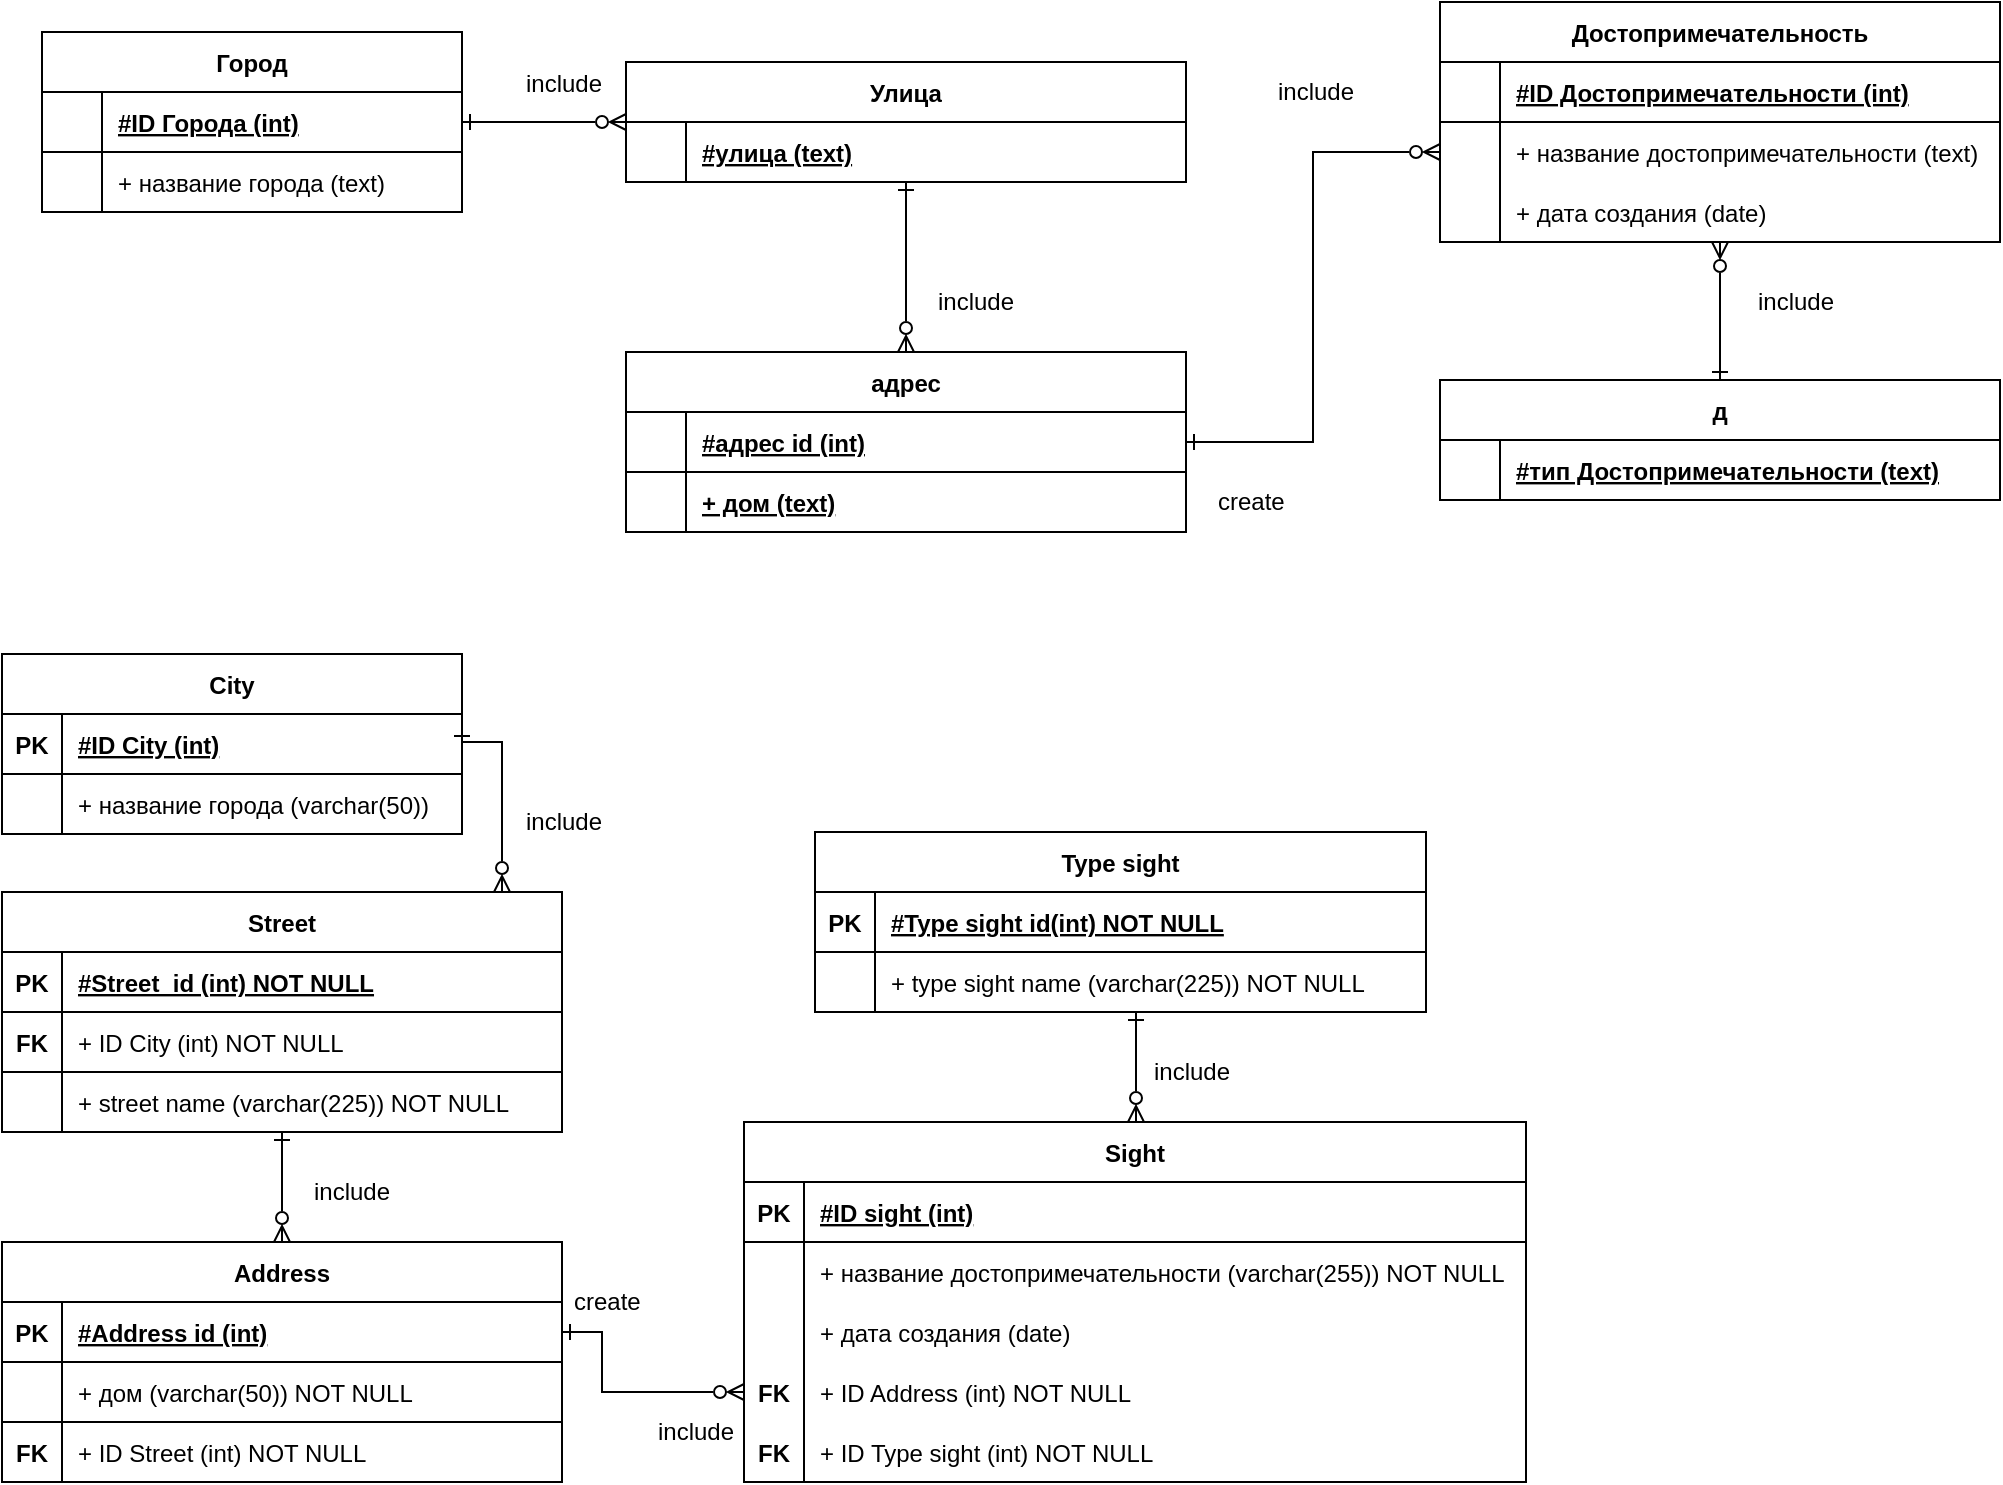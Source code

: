 <mxfile version="22.0.8" type="device">
  <diagram name="Страница — 1" id="gMJbvXqhMtwllnuqS_nQ">
    <mxGraphModel dx="1147" dy="629" grid="1" gridSize="10" guides="1" tooltips="1" connect="1" arrows="1" fold="1" page="1" pageScale="1" pageWidth="827" pageHeight="1169" math="0" shadow="0">
      <root>
        <mxCell id="0" />
        <mxCell id="1" parent="0" />
        <mxCell id="cQgB6JKfLDiLSG5RtDIK-59" value="Город" style="shape=table;startSize=30;container=1;collapsible=1;childLayout=tableLayout;fixedRows=1;rowLines=0;fontStyle=1;align=center;resizeLast=1;" parent="1" vertex="1">
          <mxGeometry x="30" y="105" width="210.0" height="90" as="geometry" />
        </mxCell>
        <mxCell id="cQgB6JKfLDiLSG5RtDIK-60" value="" style="shape=tableRow;horizontal=0;startSize=0;swimlaneHead=0;swimlaneBody=0;fillColor=none;collapsible=0;dropTarget=0;points=[[0,0.5],[1,0.5]];portConstraint=eastwest;strokeColor=inherit;top=0;left=0;right=0;bottom=1;" parent="cQgB6JKfLDiLSG5RtDIK-59" vertex="1">
          <mxGeometry y="30" width="210.0" height="30" as="geometry" />
        </mxCell>
        <mxCell id="cQgB6JKfLDiLSG5RtDIK-61" value="" style="shape=partialRectangle;overflow=hidden;connectable=0;fillColor=none;strokeColor=inherit;top=0;left=0;bottom=0;right=0;fontStyle=1;" parent="cQgB6JKfLDiLSG5RtDIK-60" vertex="1">
          <mxGeometry width="30" height="30" as="geometry">
            <mxRectangle width="30" height="30" as="alternateBounds" />
          </mxGeometry>
        </mxCell>
        <mxCell id="cQgB6JKfLDiLSG5RtDIK-62" value="#ID Города (int)" style="shape=partialRectangle;overflow=hidden;connectable=0;fillColor=none;align=left;strokeColor=inherit;top=0;left=0;bottom=0;right=0;spacingLeft=6;fontStyle=5;" parent="cQgB6JKfLDiLSG5RtDIK-60" vertex="1">
          <mxGeometry x="30" width="180.0" height="30" as="geometry">
            <mxRectangle width="180.0" height="30" as="alternateBounds" />
          </mxGeometry>
        </mxCell>
        <mxCell id="cQgB6JKfLDiLSG5RtDIK-63" value="" style="shape=tableRow;horizontal=0;startSize=0;swimlaneHead=0;swimlaneBody=0;fillColor=none;collapsible=0;dropTarget=0;points=[[0,0.5],[1,0.5]];portConstraint=eastwest;strokeColor=inherit;top=0;left=0;right=0;bottom=0;" parent="cQgB6JKfLDiLSG5RtDIK-59" vertex="1">
          <mxGeometry y="60" width="210.0" height="30" as="geometry" />
        </mxCell>
        <mxCell id="cQgB6JKfLDiLSG5RtDIK-64" value="" style="shape=partialRectangle;overflow=hidden;connectable=0;fillColor=none;strokeColor=inherit;top=0;left=0;bottom=0;right=0;" parent="cQgB6JKfLDiLSG5RtDIK-63" vertex="1">
          <mxGeometry width="30" height="30" as="geometry">
            <mxRectangle width="30" height="30" as="alternateBounds" />
          </mxGeometry>
        </mxCell>
        <mxCell id="cQgB6JKfLDiLSG5RtDIK-65" value="+ название города (text)" style="shape=partialRectangle;overflow=hidden;connectable=0;fillColor=none;align=left;strokeColor=inherit;top=0;left=0;bottom=0;right=0;spacingLeft=6;" parent="cQgB6JKfLDiLSG5RtDIK-63" vertex="1">
          <mxGeometry x="30" width="180.0" height="30" as="geometry">
            <mxRectangle width="180.0" height="30" as="alternateBounds" />
          </mxGeometry>
        </mxCell>
        <mxCell id="cQgB6JKfLDiLSG5RtDIK-108" value="Достопримечательность" style="shape=table;startSize=30;container=1;collapsible=1;childLayout=tableLayout;fixedRows=1;rowLines=0;fontStyle=1;align=center;resizeLast=1;" parent="1" vertex="1">
          <mxGeometry x="729" y="90" width="280" height="120" as="geometry" />
        </mxCell>
        <mxCell id="cQgB6JKfLDiLSG5RtDIK-109" value="" style="shape=tableRow;horizontal=0;startSize=0;swimlaneHead=0;swimlaneBody=0;fillColor=none;collapsible=0;dropTarget=0;points=[[0,0.5],[1,0.5]];portConstraint=eastwest;strokeColor=inherit;top=0;left=0;right=0;bottom=1;" parent="cQgB6JKfLDiLSG5RtDIK-108" vertex="1">
          <mxGeometry y="30" width="280" height="30" as="geometry" />
        </mxCell>
        <mxCell id="cQgB6JKfLDiLSG5RtDIK-110" value="" style="shape=partialRectangle;overflow=hidden;connectable=0;fillColor=none;strokeColor=inherit;top=0;left=0;bottom=0;right=0;fontStyle=1;" parent="cQgB6JKfLDiLSG5RtDIK-109" vertex="1">
          <mxGeometry width="30" height="30" as="geometry">
            <mxRectangle width="30" height="30" as="alternateBounds" />
          </mxGeometry>
        </mxCell>
        <mxCell id="cQgB6JKfLDiLSG5RtDIK-111" value="#ID Достопримечательности (int)" style="shape=partialRectangle;overflow=hidden;connectable=0;fillColor=none;align=left;strokeColor=inherit;top=0;left=0;bottom=0;right=0;spacingLeft=6;fontStyle=5;" parent="cQgB6JKfLDiLSG5RtDIK-109" vertex="1">
          <mxGeometry x="30" width="250" height="30" as="geometry">
            <mxRectangle width="250" height="30" as="alternateBounds" />
          </mxGeometry>
        </mxCell>
        <mxCell id="cQgB6JKfLDiLSG5RtDIK-112" value="" style="shape=tableRow;horizontal=0;startSize=0;swimlaneHead=0;swimlaneBody=0;fillColor=none;collapsible=0;dropTarget=0;points=[[0,0.5],[1,0.5]];portConstraint=eastwest;strokeColor=inherit;top=0;left=0;right=0;bottom=0;" parent="cQgB6JKfLDiLSG5RtDIK-108" vertex="1">
          <mxGeometry y="60" width="280" height="30" as="geometry" />
        </mxCell>
        <mxCell id="cQgB6JKfLDiLSG5RtDIK-113" value="" style="shape=partialRectangle;overflow=hidden;connectable=0;fillColor=none;strokeColor=inherit;top=0;left=0;bottom=0;right=0;" parent="cQgB6JKfLDiLSG5RtDIK-112" vertex="1">
          <mxGeometry width="30" height="30" as="geometry">
            <mxRectangle width="30" height="30" as="alternateBounds" />
          </mxGeometry>
        </mxCell>
        <mxCell id="cQgB6JKfLDiLSG5RtDIK-114" value="+ название достопримечательности (text)" style="shape=partialRectangle;overflow=hidden;connectable=0;fillColor=none;align=left;strokeColor=inherit;top=0;left=0;bottom=0;right=0;spacingLeft=6;" parent="cQgB6JKfLDiLSG5RtDIK-112" vertex="1">
          <mxGeometry x="30" width="250" height="30" as="geometry">
            <mxRectangle width="250" height="30" as="alternateBounds" />
          </mxGeometry>
        </mxCell>
        <mxCell id="cQgB6JKfLDiLSG5RtDIK-142" value="" style="shape=tableRow;horizontal=0;startSize=0;swimlaneHead=0;swimlaneBody=0;fillColor=none;collapsible=0;dropTarget=0;points=[[0,0.5],[1,0.5]];portConstraint=eastwest;strokeColor=inherit;top=0;left=0;right=0;bottom=0;" parent="cQgB6JKfLDiLSG5RtDIK-108" vertex="1">
          <mxGeometry y="90" width="280" height="30" as="geometry" />
        </mxCell>
        <mxCell id="cQgB6JKfLDiLSG5RtDIK-143" value="" style="shape=partialRectangle;overflow=hidden;connectable=0;fillColor=none;strokeColor=inherit;top=0;left=0;bottom=0;right=0;" parent="cQgB6JKfLDiLSG5RtDIK-142" vertex="1">
          <mxGeometry width="30" height="30" as="geometry">
            <mxRectangle width="30" height="30" as="alternateBounds" />
          </mxGeometry>
        </mxCell>
        <mxCell id="cQgB6JKfLDiLSG5RtDIK-144" value="+ дата создания (date)" style="shape=partialRectangle;overflow=hidden;connectable=0;fillColor=none;align=left;strokeColor=inherit;top=0;left=0;bottom=0;right=0;spacingLeft=6;" parent="cQgB6JKfLDiLSG5RtDIK-142" vertex="1">
          <mxGeometry x="30" width="250" height="30" as="geometry">
            <mxRectangle width="250" height="30" as="alternateBounds" />
          </mxGeometry>
        </mxCell>
        <mxCell id="AW3Vuha4jLVIgKCdsXnC-1" style="edgeStyle=orthogonalEdgeStyle;rounded=0;orthogonalLoop=1;jettySize=auto;html=1;exitX=0.5;exitY=0;exitDx=0;exitDy=0;endArrow=ERzeroToMany;endFill=0;startArrow=ERone;startFill=0;" parent="1" source="cQgB6JKfLDiLSG5RtDIK-132" target="cQgB6JKfLDiLSG5RtDIK-108" edge="1">
          <mxGeometry relative="1" as="geometry" />
        </mxCell>
        <mxCell id="cQgB6JKfLDiLSG5RtDIK-132" value="д" style="shape=table;startSize=30;container=1;collapsible=1;childLayout=tableLayout;fixedRows=1;rowLines=0;fontStyle=1;align=center;resizeLast=1;" parent="1" vertex="1">
          <mxGeometry x="729" y="279" width="280" height="60" as="geometry" />
        </mxCell>
        <mxCell id="cQgB6JKfLDiLSG5RtDIK-133" value="" style="shape=tableRow;horizontal=0;startSize=0;swimlaneHead=0;swimlaneBody=0;fillColor=none;collapsible=0;dropTarget=0;points=[[0,0.5],[1,0.5]];portConstraint=eastwest;strokeColor=inherit;top=0;left=0;right=0;bottom=1;" parent="cQgB6JKfLDiLSG5RtDIK-132" vertex="1">
          <mxGeometry y="30" width="280" height="30" as="geometry" />
        </mxCell>
        <mxCell id="cQgB6JKfLDiLSG5RtDIK-134" value="" style="shape=partialRectangle;overflow=hidden;connectable=0;fillColor=none;strokeColor=inherit;top=0;left=0;bottom=0;right=0;fontStyle=1;" parent="cQgB6JKfLDiLSG5RtDIK-133" vertex="1">
          <mxGeometry width="30" height="30" as="geometry">
            <mxRectangle width="30" height="30" as="alternateBounds" />
          </mxGeometry>
        </mxCell>
        <mxCell id="cQgB6JKfLDiLSG5RtDIK-135" value="#тип Достопримечательности (text)" style="shape=partialRectangle;overflow=hidden;connectable=0;fillColor=none;align=left;strokeColor=inherit;top=0;left=0;bottom=0;right=0;spacingLeft=6;fontStyle=5;" parent="cQgB6JKfLDiLSG5RtDIK-133" vertex="1">
          <mxGeometry x="30" width="250" height="30" as="geometry">
            <mxRectangle width="250" height="30" as="alternateBounds" />
          </mxGeometry>
        </mxCell>
        <mxCell id="AW3Vuha4jLVIgKCdsXnC-5" style="edgeStyle=orthogonalEdgeStyle;rounded=0;orthogonalLoop=1;jettySize=auto;html=1;endArrow=ERzeroToMany;endFill=0;startArrow=ERone;startFill=0;" parent="1" source="_dxMTCdapY0_YhfszFGm-4" target="_dxMTCdapY0_YhfszFGm-8" edge="1">
          <mxGeometry relative="1" as="geometry" />
        </mxCell>
        <mxCell id="_dxMTCdapY0_YhfszFGm-4" value="Улица" style="shape=table;startSize=30;container=1;collapsible=1;childLayout=tableLayout;fixedRows=1;rowLines=0;fontStyle=1;align=center;resizeLast=1;" parent="1" vertex="1">
          <mxGeometry x="322" y="120" width="280" height="60" as="geometry" />
        </mxCell>
        <mxCell id="_dxMTCdapY0_YhfszFGm-5" value="" style="shape=tableRow;horizontal=0;startSize=0;swimlaneHead=0;swimlaneBody=0;fillColor=none;collapsible=0;dropTarget=0;points=[[0,0.5],[1,0.5]];portConstraint=eastwest;strokeColor=inherit;top=0;left=0;right=0;bottom=1;" parent="_dxMTCdapY0_YhfszFGm-4" vertex="1">
          <mxGeometry y="30" width="280" height="30" as="geometry" />
        </mxCell>
        <mxCell id="_dxMTCdapY0_YhfszFGm-6" value="" style="shape=partialRectangle;overflow=hidden;connectable=0;fillColor=none;strokeColor=inherit;top=0;left=0;bottom=0;right=0;fontStyle=1;" parent="_dxMTCdapY0_YhfszFGm-5" vertex="1">
          <mxGeometry width="30" height="30" as="geometry">
            <mxRectangle width="30" height="30" as="alternateBounds" />
          </mxGeometry>
        </mxCell>
        <mxCell id="_dxMTCdapY0_YhfszFGm-7" value="#улица (text)" style="shape=partialRectangle;overflow=hidden;connectable=0;fillColor=none;align=left;strokeColor=inherit;top=0;left=0;bottom=0;right=0;spacingLeft=6;fontStyle=5;" parent="_dxMTCdapY0_YhfszFGm-5" vertex="1">
          <mxGeometry x="30" width="250" height="30" as="geometry">
            <mxRectangle width="250" height="30" as="alternateBounds" />
          </mxGeometry>
        </mxCell>
        <mxCell id="_dxMTCdapY0_YhfszFGm-8" value="адрес" style="shape=table;startSize=30;container=1;collapsible=1;childLayout=tableLayout;fixedRows=1;rowLines=0;fontStyle=1;align=center;resizeLast=1;" parent="1" vertex="1">
          <mxGeometry x="322" y="265" width="280" height="90" as="geometry" />
        </mxCell>
        <mxCell id="_dxMTCdapY0_YhfszFGm-9" value="" style="shape=tableRow;horizontal=0;startSize=0;swimlaneHead=0;swimlaneBody=0;fillColor=none;collapsible=0;dropTarget=0;points=[[0,0.5],[1,0.5]];portConstraint=eastwest;strokeColor=inherit;top=0;left=0;right=0;bottom=1;" parent="_dxMTCdapY0_YhfszFGm-8" vertex="1">
          <mxGeometry y="30" width="280" height="30" as="geometry" />
        </mxCell>
        <mxCell id="_dxMTCdapY0_YhfszFGm-10" value="" style="shape=partialRectangle;overflow=hidden;connectable=0;fillColor=none;strokeColor=inherit;top=0;left=0;bottom=0;right=0;fontStyle=1;" parent="_dxMTCdapY0_YhfszFGm-9" vertex="1">
          <mxGeometry width="30" height="30" as="geometry">
            <mxRectangle width="30" height="30" as="alternateBounds" />
          </mxGeometry>
        </mxCell>
        <mxCell id="_dxMTCdapY0_YhfszFGm-11" value="#адрес id (int)" style="shape=partialRectangle;overflow=hidden;connectable=0;fillColor=none;align=left;strokeColor=inherit;top=0;left=0;bottom=0;right=0;spacingLeft=6;fontStyle=5;" parent="_dxMTCdapY0_YhfszFGm-9" vertex="1">
          <mxGeometry x="30" width="250" height="30" as="geometry">
            <mxRectangle width="250" height="30" as="alternateBounds" />
          </mxGeometry>
        </mxCell>
        <mxCell id="AW3Vuha4jLVIgKCdsXnC-9" value="" style="shape=tableRow;horizontal=0;startSize=0;swimlaneHead=0;swimlaneBody=0;fillColor=none;collapsible=0;dropTarget=0;points=[[0,0.5],[1,0.5]];portConstraint=eastwest;strokeColor=inherit;top=0;left=0;right=0;bottom=1;" parent="_dxMTCdapY0_YhfszFGm-8" vertex="1">
          <mxGeometry y="60" width="280" height="30" as="geometry" />
        </mxCell>
        <mxCell id="AW3Vuha4jLVIgKCdsXnC-10" value="" style="shape=partialRectangle;overflow=hidden;connectable=0;fillColor=none;strokeColor=inherit;top=0;left=0;bottom=0;right=0;fontStyle=1;" parent="AW3Vuha4jLVIgKCdsXnC-9" vertex="1">
          <mxGeometry width="30" height="30" as="geometry">
            <mxRectangle width="30" height="30" as="alternateBounds" />
          </mxGeometry>
        </mxCell>
        <mxCell id="AW3Vuha4jLVIgKCdsXnC-11" value="+ дом (text)" style="shape=partialRectangle;overflow=hidden;connectable=0;fillColor=none;align=left;strokeColor=inherit;top=0;left=0;bottom=0;right=0;spacingLeft=6;fontStyle=5;" parent="AW3Vuha4jLVIgKCdsXnC-9" vertex="1">
          <mxGeometry x="30" width="250" height="30" as="geometry">
            <mxRectangle width="250" height="30" as="alternateBounds" />
          </mxGeometry>
        </mxCell>
        <mxCell id="AW3Vuha4jLVIgKCdsXnC-3" style="edgeStyle=orthogonalEdgeStyle;rounded=0;orthogonalLoop=1;jettySize=auto;html=1;exitX=1;exitY=0.5;exitDx=0;exitDy=0;entryX=0;entryY=0.5;entryDx=0;entryDy=0;endArrow=ERzeroToMany;endFill=0;startArrow=ERone;startFill=0;" parent="1" source="_dxMTCdapY0_YhfszFGm-9" target="cQgB6JKfLDiLSG5RtDIK-112" edge="1">
          <mxGeometry relative="1" as="geometry" />
        </mxCell>
        <mxCell id="AW3Vuha4jLVIgKCdsXnC-4" style="edgeStyle=orthogonalEdgeStyle;rounded=0;orthogonalLoop=1;jettySize=auto;html=1;exitX=1;exitY=0.5;exitDx=0;exitDy=0;endArrow=ERzeroToMany;endFill=0;startArrow=ERone;startFill=0;" parent="1" source="cQgB6JKfLDiLSG5RtDIK-60" target="_dxMTCdapY0_YhfszFGm-4" edge="1">
          <mxGeometry relative="1" as="geometry" />
        </mxCell>
        <mxCell id="IF7_aIqi1e0AKovO5aLb-3" value="include" style="text;strokeColor=none;fillColor=none;align=left;verticalAlign=middle;spacingLeft=4;spacingRight=4;overflow=hidden;points=[[0,0.5],[1,0.5]];portConstraint=eastwest;rotatable=0;whiteSpace=wrap;html=1;" parent="1" vertex="1">
          <mxGeometry x="472" y="225" width="80" height="30" as="geometry" />
        </mxCell>
        <mxCell id="IF7_aIqi1e0AKovO5aLb-4" value="create" style="text;strokeColor=none;fillColor=none;align=left;verticalAlign=middle;spacingLeft=4;spacingRight=4;overflow=hidden;points=[[0,0.5],[1,0.5]];portConstraint=eastwest;rotatable=0;whiteSpace=wrap;html=1;" parent="1" vertex="1">
          <mxGeometry x="612" y="325" width="80" height="30" as="geometry" />
        </mxCell>
        <mxCell id="IF7_aIqi1e0AKovO5aLb-5" value="include" style="text;strokeColor=none;fillColor=none;align=left;verticalAlign=middle;spacingLeft=4;spacingRight=4;overflow=hidden;points=[[0,0.5],[1,0.5]];portConstraint=eastwest;rotatable=0;whiteSpace=wrap;html=1;" parent="1" vertex="1">
          <mxGeometry x="642" y="120" width="80" height="30" as="geometry" />
        </mxCell>
        <mxCell id="IF7_aIqi1e0AKovO5aLb-6" value="include" style="text;strokeColor=none;fillColor=none;align=left;verticalAlign=middle;spacingLeft=4;spacingRight=4;overflow=hidden;points=[[0,0.5],[1,0.5]];portConstraint=eastwest;rotatable=0;whiteSpace=wrap;html=1;" parent="1" vertex="1">
          <mxGeometry x="266" y="116" width="80" height="30" as="geometry" />
        </mxCell>
        <mxCell id="IF7_aIqi1e0AKovO5aLb-7" value="include" style="text;strokeColor=none;fillColor=none;align=left;verticalAlign=middle;spacingLeft=4;spacingRight=4;overflow=hidden;points=[[0,0.5],[1,0.5]];portConstraint=eastwest;rotatable=0;whiteSpace=wrap;html=1;" parent="1" vertex="1">
          <mxGeometry x="882" y="225" width="80" height="30" as="geometry" />
        </mxCell>
        <mxCell id="IF7_aIqi1e0AKovO5aLb-44" value="City" style="shape=table;startSize=30;container=1;collapsible=1;childLayout=tableLayout;fixedRows=1;rowLines=0;fontStyle=1;align=center;resizeLast=1;" parent="1" vertex="1">
          <mxGeometry x="10" y="416" width="230" height="90" as="geometry" />
        </mxCell>
        <mxCell id="IF7_aIqi1e0AKovO5aLb-45" value="" style="shape=tableRow;horizontal=0;startSize=0;swimlaneHead=0;swimlaneBody=0;fillColor=none;collapsible=0;dropTarget=0;points=[[0,0.5],[1,0.5]];portConstraint=eastwest;strokeColor=inherit;top=0;left=0;right=0;bottom=1;" parent="IF7_aIqi1e0AKovO5aLb-44" vertex="1">
          <mxGeometry y="30" width="230" height="30" as="geometry" />
        </mxCell>
        <mxCell id="IF7_aIqi1e0AKovO5aLb-46" value="PK" style="shape=partialRectangle;overflow=hidden;connectable=0;fillColor=none;strokeColor=inherit;top=0;left=0;bottom=0;right=0;fontStyle=1;" parent="IF7_aIqi1e0AKovO5aLb-45" vertex="1">
          <mxGeometry width="30" height="30" as="geometry">
            <mxRectangle width="30" height="30" as="alternateBounds" />
          </mxGeometry>
        </mxCell>
        <mxCell id="IF7_aIqi1e0AKovO5aLb-47" value="#ID City (int)" style="shape=partialRectangle;overflow=hidden;connectable=0;fillColor=none;align=left;strokeColor=inherit;top=0;left=0;bottom=0;right=0;spacingLeft=6;fontStyle=5;" parent="IF7_aIqi1e0AKovO5aLb-45" vertex="1">
          <mxGeometry x="30" width="200" height="30" as="geometry">
            <mxRectangle width="200" height="30" as="alternateBounds" />
          </mxGeometry>
        </mxCell>
        <mxCell id="IF7_aIqi1e0AKovO5aLb-48" value="" style="shape=tableRow;horizontal=0;startSize=0;swimlaneHead=0;swimlaneBody=0;fillColor=none;collapsible=0;dropTarget=0;points=[[0,0.5],[1,0.5]];portConstraint=eastwest;strokeColor=inherit;top=0;left=0;right=0;bottom=0;" parent="IF7_aIqi1e0AKovO5aLb-44" vertex="1">
          <mxGeometry y="60" width="230" height="30" as="geometry" />
        </mxCell>
        <mxCell id="IF7_aIqi1e0AKovO5aLb-49" value="" style="shape=partialRectangle;overflow=hidden;connectable=0;fillColor=none;strokeColor=inherit;top=0;left=0;bottom=0;right=0;" parent="IF7_aIqi1e0AKovO5aLb-48" vertex="1">
          <mxGeometry width="30" height="30" as="geometry">
            <mxRectangle width="30" height="30" as="alternateBounds" />
          </mxGeometry>
        </mxCell>
        <mxCell id="IF7_aIqi1e0AKovO5aLb-50" value="+ название города (varchar(50))" style="shape=partialRectangle;overflow=hidden;connectable=0;fillColor=none;align=left;strokeColor=inherit;top=0;left=0;bottom=0;right=0;spacingLeft=6;" parent="IF7_aIqi1e0AKovO5aLb-48" vertex="1">
          <mxGeometry x="30" width="200" height="30" as="geometry">
            <mxRectangle width="200" height="30" as="alternateBounds" />
          </mxGeometry>
        </mxCell>
        <mxCell id="IF7_aIqi1e0AKovO5aLb-51" value="Sight" style="shape=table;startSize=30;container=1;collapsible=1;childLayout=tableLayout;fixedRows=1;rowLines=0;fontStyle=1;align=center;resizeLast=1;" parent="1" vertex="1">
          <mxGeometry x="381" y="650" width="391.0" height="180" as="geometry" />
        </mxCell>
        <mxCell id="IF7_aIqi1e0AKovO5aLb-52" value="" style="shape=tableRow;horizontal=0;startSize=0;swimlaneHead=0;swimlaneBody=0;fillColor=none;collapsible=0;dropTarget=0;points=[[0,0.5],[1,0.5]];portConstraint=eastwest;strokeColor=inherit;top=0;left=0;right=0;bottom=1;" parent="IF7_aIqi1e0AKovO5aLb-51" vertex="1">
          <mxGeometry y="30" width="391.0" height="30" as="geometry" />
        </mxCell>
        <mxCell id="IF7_aIqi1e0AKovO5aLb-53" value="PK" style="shape=partialRectangle;overflow=hidden;connectable=0;fillColor=none;strokeColor=inherit;top=0;left=0;bottom=0;right=0;fontStyle=1;" parent="IF7_aIqi1e0AKovO5aLb-52" vertex="1">
          <mxGeometry width="30" height="30" as="geometry">
            <mxRectangle width="30" height="30" as="alternateBounds" />
          </mxGeometry>
        </mxCell>
        <mxCell id="IF7_aIqi1e0AKovO5aLb-54" value="#ID sight (int)" style="shape=partialRectangle;overflow=hidden;connectable=0;fillColor=none;align=left;strokeColor=inherit;top=0;left=0;bottom=0;right=0;spacingLeft=6;fontStyle=5;" parent="IF7_aIqi1e0AKovO5aLb-52" vertex="1">
          <mxGeometry x="30" width="361.0" height="30" as="geometry">
            <mxRectangle width="361.0" height="30" as="alternateBounds" />
          </mxGeometry>
        </mxCell>
        <mxCell id="IF7_aIqi1e0AKovO5aLb-55" value="" style="shape=tableRow;horizontal=0;startSize=0;swimlaneHead=0;swimlaneBody=0;fillColor=none;collapsible=0;dropTarget=0;points=[[0,0.5],[1,0.5]];portConstraint=eastwest;strokeColor=inherit;top=0;left=0;right=0;bottom=0;" parent="IF7_aIqi1e0AKovO5aLb-51" vertex="1">
          <mxGeometry y="60" width="391.0" height="30" as="geometry" />
        </mxCell>
        <mxCell id="IF7_aIqi1e0AKovO5aLb-56" value="" style="shape=partialRectangle;overflow=hidden;connectable=0;fillColor=none;strokeColor=inherit;top=0;left=0;bottom=0;right=0;" parent="IF7_aIqi1e0AKovO5aLb-55" vertex="1">
          <mxGeometry width="30" height="30" as="geometry">
            <mxRectangle width="30" height="30" as="alternateBounds" />
          </mxGeometry>
        </mxCell>
        <mxCell id="IF7_aIqi1e0AKovO5aLb-57" value="+ название достопримечательности (varchar(255)) NOT NULL" style="shape=partialRectangle;overflow=hidden;connectable=0;fillColor=none;align=left;strokeColor=inherit;top=0;left=0;bottom=0;right=0;spacingLeft=6;" parent="IF7_aIqi1e0AKovO5aLb-55" vertex="1">
          <mxGeometry x="30" width="361.0" height="30" as="geometry">
            <mxRectangle width="361.0" height="30" as="alternateBounds" />
          </mxGeometry>
        </mxCell>
        <mxCell id="IF7_aIqi1e0AKovO5aLb-58" value="" style="shape=tableRow;horizontal=0;startSize=0;swimlaneHead=0;swimlaneBody=0;fillColor=none;collapsible=0;dropTarget=0;points=[[0,0.5],[1,0.5]];portConstraint=eastwest;strokeColor=inherit;top=0;left=0;right=0;bottom=0;" parent="IF7_aIqi1e0AKovO5aLb-51" vertex="1">
          <mxGeometry y="90" width="391.0" height="30" as="geometry" />
        </mxCell>
        <mxCell id="IF7_aIqi1e0AKovO5aLb-59" value="" style="shape=partialRectangle;overflow=hidden;connectable=0;fillColor=none;strokeColor=inherit;top=0;left=0;bottom=0;right=0;" parent="IF7_aIqi1e0AKovO5aLb-58" vertex="1">
          <mxGeometry width="30" height="30" as="geometry">
            <mxRectangle width="30" height="30" as="alternateBounds" />
          </mxGeometry>
        </mxCell>
        <mxCell id="IF7_aIqi1e0AKovO5aLb-60" value="+ дата создания (date)" style="shape=partialRectangle;overflow=hidden;connectable=0;fillColor=none;align=left;strokeColor=inherit;top=0;left=0;bottom=0;right=0;spacingLeft=6;" parent="IF7_aIqi1e0AKovO5aLb-58" vertex="1">
          <mxGeometry x="30" width="361.0" height="30" as="geometry">
            <mxRectangle width="361.0" height="30" as="alternateBounds" />
          </mxGeometry>
        </mxCell>
        <mxCell id="8GofnoeMEdGoMN4a4x3x-18" value="" style="shape=tableRow;horizontal=0;startSize=0;swimlaneHead=0;swimlaneBody=0;fillColor=none;collapsible=0;dropTarget=0;points=[[0,0.5],[1,0.5]];portConstraint=eastwest;strokeColor=inherit;top=0;left=0;right=0;bottom=0;" parent="IF7_aIqi1e0AKovO5aLb-51" vertex="1">
          <mxGeometry y="120" width="391.0" height="30" as="geometry" />
        </mxCell>
        <mxCell id="8GofnoeMEdGoMN4a4x3x-19" value="FK" style="shape=partialRectangle;overflow=hidden;connectable=0;fillColor=none;strokeColor=inherit;top=0;left=0;bottom=0;right=0;fontStyle=1" parent="8GofnoeMEdGoMN4a4x3x-18" vertex="1">
          <mxGeometry width="30" height="30" as="geometry">
            <mxRectangle width="30" height="30" as="alternateBounds" />
          </mxGeometry>
        </mxCell>
        <mxCell id="8GofnoeMEdGoMN4a4x3x-20" value="+ ID Address (int) NOT NULL" style="shape=partialRectangle;overflow=hidden;connectable=0;fillColor=none;align=left;strokeColor=inherit;top=0;left=0;bottom=0;right=0;spacingLeft=6;" parent="8GofnoeMEdGoMN4a4x3x-18" vertex="1">
          <mxGeometry x="30" width="361.0" height="30" as="geometry">
            <mxRectangle width="361.0" height="30" as="alternateBounds" />
          </mxGeometry>
        </mxCell>
        <mxCell id="hIXrbKN7AP_IEgvquset-1" value="" style="shape=tableRow;horizontal=0;startSize=0;swimlaneHead=0;swimlaneBody=0;fillColor=none;collapsible=0;dropTarget=0;points=[[0,0.5],[1,0.5]];portConstraint=eastwest;strokeColor=inherit;top=0;left=0;right=0;bottom=0;" parent="IF7_aIqi1e0AKovO5aLb-51" vertex="1">
          <mxGeometry y="150" width="391.0" height="30" as="geometry" />
        </mxCell>
        <mxCell id="hIXrbKN7AP_IEgvquset-2" value="FK" style="shape=partialRectangle;overflow=hidden;connectable=0;fillColor=none;strokeColor=inherit;top=0;left=0;bottom=0;right=0;fontStyle=1" parent="hIXrbKN7AP_IEgvquset-1" vertex="1">
          <mxGeometry width="30" height="30" as="geometry">
            <mxRectangle width="30" height="30" as="alternateBounds" />
          </mxGeometry>
        </mxCell>
        <mxCell id="hIXrbKN7AP_IEgvquset-3" value="+ ID Type sight (int) NOT NULL" style="shape=partialRectangle;overflow=hidden;connectable=0;fillColor=none;align=left;strokeColor=inherit;top=0;left=0;bottom=0;right=0;spacingLeft=6;" parent="hIXrbKN7AP_IEgvquset-1" vertex="1">
          <mxGeometry x="30" width="361.0" height="30" as="geometry">
            <mxRectangle width="361.0" height="30" as="alternateBounds" />
          </mxGeometry>
        </mxCell>
        <mxCell id="IF7_aIqi1e0AKovO5aLb-61" style="edgeStyle=orthogonalEdgeStyle;rounded=0;orthogonalLoop=1;jettySize=auto;html=1;endArrow=ERzeroToMany;endFill=0;startArrow=ERone;startFill=0;" parent="1" source="6fhDATyVN12IC8pgRLUL-4" target="IF7_aIqi1e0AKovO5aLb-51" edge="1">
          <mxGeometry relative="1" as="geometry">
            <Array as="points">
              <mxPoint x="577" y="610" />
              <mxPoint x="577" y="610" />
            </Array>
          </mxGeometry>
        </mxCell>
        <mxCell id="IF7_aIqi1e0AKovO5aLb-62" value="Type sight" style="shape=table;startSize=30;container=1;collapsible=1;childLayout=tableLayout;fixedRows=1;rowLines=0;fontStyle=1;align=center;resizeLast=1;" parent="1" vertex="1">
          <mxGeometry x="416.5" y="505" width="305.5" height="90" as="geometry" />
        </mxCell>
        <mxCell id="IF7_aIqi1e0AKovO5aLb-63" value="" style="shape=tableRow;horizontal=0;startSize=0;swimlaneHead=0;swimlaneBody=0;fillColor=none;collapsible=0;dropTarget=0;points=[[0,0.5],[1,0.5]];portConstraint=eastwest;strokeColor=inherit;top=0;left=0;right=0;bottom=1;" parent="IF7_aIqi1e0AKovO5aLb-62" vertex="1">
          <mxGeometry y="30" width="305.5" height="30" as="geometry" />
        </mxCell>
        <mxCell id="IF7_aIqi1e0AKovO5aLb-64" value="PK" style="shape=partialRectangle;overflow=hidden;connectable=0;fillColor=none;strokeColor=inherit;top=0;left=0;bottom=0;right=0;fontStyle=1;" parent="IF7_aIqi1e0AKovO5aLb-63" vertex="1">
          <mxGeometry width="30" height="30" as="geometry">
            <mxRectangle width="30" height="30" as="alternateBounds" />
          </mxGeometry>
        </mxCell>
        <mxCell id="IF7_aIqi1e0AKovO5aLb-65" value="#Type sight id(int) NOT NULL" style="shape=partialRectangle;overflow=hidden;connectable=0;fillColor=none;align=left;strokeColor=inherit;top=0;left=0;bottom=0;right=0;spacingLeft=6;fontStyle=5;" parent="IF7_aIqi1e0AKovO5aLb-63" vertex="1">
          <mxGeometry x="30" width="275.5" height="30" as="geometry">
            <mxRectangle width="275.5" height="30" as="alternateBounds" />
          </mxGeometry>
        </mxCell>
        <mxCell id="6fhDATyVN12IC8pgRLUL-4" value="" style="shape=tableRow;horizontal=0;startSize=0;swimlaneHead=0;swimlaneBody=0;fillColor=none;collapsible=0;dropTarget=0;points=[[0,0.5],[1,0.5]];portConstraint=eastwest;strokeColor=inherit;top=0;left=0;right=0;bottom=1;" vertex="1" parent="IF7_aIqi1e0AKovO5aLb-62">
          <mxGeometry y="60" width="305.5" height="30" as="geometry" />
        </mxCell>
        <mxCell id="6fhDATyVN12IC8pgRLUL-5" value="" style="shape=partialRectangle;overflow=hidden;connectable=0;fillColor=none;strokeColor=inherit;top=0;left=0;bottom=0;right=0;fontStyle=1;" vertex="1" parent="6fhDATyVN12IC8pgRLUL-4">
          <mxGeometry width="30" height="30" as="geometry">
            <mxRectangle width="30" height="30" as="alternateBounds" />
          </mxGeometry>
        </mxCell>
        <mxCell id="6fhDATyVN12IC8pgRLUL-6" value="+ type sight name (varchar(225)) NOT NULL " style="shape=partialRectangle;overflow=hidden;connectable=0;fillColor=none;align=left;strokeColor=inherit;top=0;left=0;bottom=0;right=0;spacingLeft=6;fontStyle=0;" vertex="1" parent="6fhDATyVN12IC8pgRLUL-4">
          <mxGeometry x="30" width="275.5" height="30" as="geometry">
            <mxRectangle width="275.5" height="30" as="alternateBounds" />
          </mxGeometry>
        </mxCell>
        <mxCell id="IF7_aIqi1e0AKovO5aLb-66" style="edgeStyle=orthogonalEdgeStyle;rounded=0;orthogonalLoop=1;jettySize=auto;html=1;endArrow=ERzeroToMany;endFill=0;startArrow=ERone;startFill=0;" parent="1" source="IF7_aIqi1e0AKovO5aLb-67" target="IF7_aIqi1e0AKovO5aLb-71" edge="1">
          <mxGeometry relative="1" as="geometry" />
        </mxCell>
        <mxCell id="IF7_aIqi1e0AKovO5aLb-67" value="Street" style="shape=table;startSize=30;container=1;collapsible=1;childLayout=tableLayout;fixedRows=1;rowLines=0;fontStyle=1;align=center;resizeLast=1;" parent="1" vertex="1">
          <mxGeometry x="10" y="535" width="280" height="120" as="geometry" />
        </mxCell>
        <mxCell id="IF7_aIqi1e0AKovO5aLb-68" value="" style="shape=tableRow;horizontal=0;startSize=0;swimlaneHead=0;swimlaneBody=0;fillColor=none;collapsible=0;dropTarget=0;points=[[0,0.5],[1,0.5]];portConstraint=eastwest;strokeColor=inherit;top=0;left=0;right=0;bottom=1;" parent="IF7_aIqi1e0AKovO5aLb-67" vertex="1">
          <mxGeometry y="30" width="280" height="30" as="geometry" />
        </mxCell>
        <mxCell id="IF7_aIqi1e0AKovO5aLb-69" value="PK" style="shape=partialRectangle;overflow=hidden;connectable=0;fillColor=none;strokeColor=inherit;top=0;left=0;bottom=0;right=0;fontStyle=1;" parent="IF7_aIqi1e0AKovO5aLb-68" vertex="1">
          <mxGeometry width="30" height="30" as="geometry">
            <mxRectangle width="30" height="30" as="alternateBounds" />
          </mxGeometry>
        </mxCell>
        <mxCell id="IF7_aIqi1e0AKovO5aLb-70" value="#Street_id (int) NOT NULL" style="shape=partialRectangle;overflow=hidden;connectable=0;fillColor=none;align=left;strokeColor=inherit;top=0;left=0;bottom=0;right=0;spacingLeft=6;fontStyle=5;" parent="IF7_aIqi1e0AKovO5aLb-68" vertex="1">
          <mxGeometry x="30" width="250" height="30" as="geometry">
            <mxRectangle width="250" height="30" as="alternateBounds" />
          </mxGeometry>
        </mxCell>
        <mxCell id="8GofnoeMEdGoMN4a4x3x-21" value="" style="shape=tableRow;horizontal=0;startSize=0;swimlaneHead=0;swimlaneBody=0;fillColor=none;collapsible=0;dropTarget=0;points=[[0,0.5],[1,0.5]];portConstraint=eastwest;strokeColor=inherit;top=0;left=0;right=0;bottom=1;" parent="IF7_aIqi1e0AKovO5aLb-67" vertex="1">
          <mxGeometry y="60" width="280" height="30" as="geometry" />
        </mxCell>
        <mxCell id="8GofnoeMEdGoMN4a4x3x-22" value="FK" style="shape=partialRectangle;overflow=hidden;connectable=0;fillColor=none;strokeColor=inherit;top=0;left=0;bottom=0;right=0;fontStyle=1;" parent="8GofnoeMEdGoMN4a4x3x-21" vertex="1">
          <mxGeometry width="30" height="30" as="geometry">
            <mxRectangle width="30" height="30" as="alternateBounds" />
          </mxGeometry>
        </mxCell>
        <mxCell id="8GofnoeMEdGoMN4a4x3x-23" value="+ ID City (int) NOT NULL" style="shape=partialRectangle;overflow=hidden;connectable=0;fillColor=none;align=left;strokeColor=inherit;top=0;left=0;bottom=0;right=0;spacingLeft=6;fontStyle=0;" parent="8GofnoeMEdGoMN4a4x3x-21" vertex="1">
          <mxGeometry x="30" width="250" height="30" as="geometry">
            <mxRectangle width="250" height="30" as="alternateBounds" />
          </mxGeometry>
        </mxCell>
        <mxCell id="6fhDATyVN12IC8pgRLUL-1" value="" style="shape=tableRow;horizontal=0;startSize=0;swimlaneHead=0;swimlaneBody=0;fillColor=none;collapsible=0;dropTarget=0;points=[[0,0.5],[1,0.5]];portConstraint=eastwest;strokeColor=inherit;top=0;left=0;right=0;bottom=1;" vertex="1" parent="IF7_aIqi1e0AKovO5aLb-67">
          <mxGeometry y="90" width="280" height="30" as="geometry" />
        </mxCell>
        <mxCell id="6fhDATyVN12IC8pgRLUL-2" value="" style="shape=partialRectangle;overflow=hidden;connectable=0;fillColor=none;strokeColor=inherit;top=0;left=0;bottom=0;right=0;fontStyle=1;" vertex="1" parent="6fhDATyVN12IC8pgRLUL-1">
          <mxGeometry width="30" height="30" as="geometry">
            <mxRectangle width="30" height="30" as="alternateBounds" />
          </mxGeometry>
        </mxCell>
        <mxCell id="6fhDATyVN12IC8pgRLUL-3" value="+ street name (varchar(225)) NOT NULL" style="shape=partialRectangle;overflow=hidden;connectable=0;fillColor=none;align=left;strokeColor=inherit;top=0;left=0;bottom=0;right=0;spacingLeft=6;fontStyle=0;" vertex="1" parent="6fhDATyVN12IC8pgRLUL-1">
          <mxGeometry x="30" width="250" height="30" as="geometry">
            <mxRectangle width="250" height="30" as="alternateBounds" />
          </mxGeometry>
        </mxCell>
        <mxCell id="IF7_aIqi1e0AKovO5aLb-71" value="Address" style="shape=table;startSize=30;container=1;collapsible=1;childLayout=tableLayout;fixedRows=1;rowLines=0;fontStyle=1;align=center;resizeLast=1;" parent="1" vertex="1">
          <mxGeometry x="10" y="710" width="280" height="120" as="geometry" />
        </mxCell>
        <mxCell id="IF7_aIqi1e0AKovO5aLb-72" value="" style="shape=tableRow;horizontal=0;startSize=0;swimlaneHead=0;swimlaneBody=0;fillColor=none;collapsible=0;dropTarget=0;points=[[0,0.5],[1,0.5]];portConstraint=eastwest;strokeColor=inherit;top=0;left=0;right=0;bottom=1;" parent="IF7_aIqi1e0AKovO5aLb-71" vertex="1">
          <mxGeometry y="30" width="280" height="30" as="geometry" />
        </mxCell>
        <mxCell id="IF7_aIqi1e0AKovO5aLb-73" value="PK" style="shape=partialRectangle;overflow=hidden;connectable=0;fillColor=none;strokeColor=inherit;top=0;left=0;bottom=0;right=0;fontStyle=1;" parent="IF7_aIqi1e0AKovO5aLb-72" vertex="1">
          <mxGeometry width="30" height="30" as="geometry">
            <mxRectangle width="30" height="30" as="alternateBounds" />
          </mxGeometry>
        </mxCell>
        <mxCell id="IF7_aIqi1e0AKovO5aLb-74" value="#Address id (int)" style="shape=partialRectangle;overflow=hidden;connectable=0;fillColor=none;align=left;strokeColor=inherit;top=0;left=0;bottom=0;right=0;spacingLeft=6;fontStyle=5;" parent="IF7_aIqi1e0AKovO5aLb-72" vertex="1">
          <mxGeometry x="30" width="250" height="30" as="geometry">
            <mxRectangle width="250" height="30" as="alternateBounds" />
          </mxGeometry>
        </mxCell>
        <mxCell id="IF7_aIqi1e0AKovO5aLb-75" value="" style="shape=tableRow;horizontal=0;startSize=0;swimlaneHead=0;swimlaneBody=0;fillColor=none;collapsible=0;dropTarget=0;points=[[0,0.5],[1,0.5]];portConstraint=eastwest;strokeColor=inherit;top=0;left=0;right=0;bottom=1;" parent="IF7_aIqi1e0AKovO5aLb-71" vertex="1">
          <mxGeometry y="60" width="280" height="30" as="geometry" />
        </mxCell>
        <mxCell id="IF7_aIqi1e0AKovO5aLb-76" value="" style="shape=partialRectangle;overflow=hidden;connectable=0;fillColor=none;strokeColor=inherit;top=0;left=0;bottom=0;right=0;fontStyle=1;" parent="IF7_aIqi1e0AKovO5aLb-75" vertex="1">
          <mxGeometry width="30" height="30" as="geometry">
            <mxRectangle width="30" height="30" as="alternateBounds" />
          </mxGeometry>
        </mxCell>
        <mxCell id="IF7_aIqi1e0AKovO5aLb-77" value="+ дом (varchar(50)) NOT NULL" style="shape=partialRectangle;overflow=hidden;connectable=0;fillColor=none;align=left;strokeColor=inherit;top=0;left=0;bottom=0;right=0;spacingLeft=6;fontStyle=0;" parent="IF7_aIqi1e0AKovO5aLb-75" vertex="1">
          <mxGeometry x="30" width="250" height="30" as="geometry">
            <mxRectangle width="250" height="30" as="alternateBounds" />
          </mxGeometry>
        </mxCell>
        <mxCell id="8GofnoeMEdGoMN4a4x3x-15" value="" style="shape=tableRow;horizontal=0;startSize=0;swimlaneHead=0;swimlaneBody=0;fillColor=none;collapsible=0;dropTarget=0;points=[[0,0.5],[1,0.5]];portConstraint=eastwest;strokeColor=inherit;top=0;left=0;right=0;bottom=1;" parent="IF7_aIqi1e0AKovO5aLb-71" vertex="1">
          <mxGeometry y="90" width="280" height="30" as="geometry" />
        </mxCell>
        <mxCell id="8GofnoeMEdGoMN4a4x3x-16" value="FK" style="shape=partialRectangle;overflow=hidden;connectable=0;fillColor=none;strokeColor=inherit;top=0;left=0;bottom=0;right=0;fontStyle=1;" parent="8GofnoeMEdGoMN4a4x3x-15" vertex="1">
          <mxGeometry width="30" height="30" as="geometry">
            <mxRectangle width="30" height="30" as="alternateBounds" />
          </mxGeometry>
        </mxCell>
        <mxCell id="8GofnoeMEdGoMN4a4x3x-17" value="+ ID Street (int) NOT NULL" style="shape=partialRectangle;overflow=hidden;connectable=0;fillColor=none;align=left;strokeColor=inherit;top=0;left=0;bottom=0;right=0;spacingLeft=6;fontStyle=0;" parent="8GofnoeMEdGoMN4a4x3x-15" vertex="1">
          <mxGeometry x="30" width="250" height="30" as="geometry">
            <mxRectangle width="250" height="30" as="alternateBounds" />
          </mxGeometry>
        </mxCell>
        <mxCell id="IF7_aIqi1e0AKovO5aLb-78" style="edgeStyle=elbowEdgeStyle;rounded=0;orthogonalLoop=1;jettySize=auto;html=1;exitX=1;exitY=0.5;exitDx=0;exitDy=0;endArrow=ERzeroToMany;endFill=0;startArrow=ERone;startFill=0;entryX=0;entryY=0.5;entryDx=0;entryDy=0;" parent="1" source="IF7_aIqi1e0AKovO5aLb-72" target="8GofnoeMEdGoMN4a4x3x-18" edge="1">
          <mxGeometry relative="1" as="geometry">
            <Array as="points">
              <mxPoint x="310" y="760" />
            </Array>
          </mxGeometry>
        </mxCell>
        <mxCell id="IF7_aIqi1e0AKovO5aLb-79" style="edgeStyle=orthogonalEdgeStyle;rounded=0;orthogonalLoop=1;jettySize=auto;html=1;exitX=1;exitY=0.5;exitDx=0;exitDy=0;endArrow=ERzeroToMany;endFill=0;startArrow=ERone;startFill=0;" parent="1" source="IF7_aIqi1e0AKovO5aLb-45" target="IF7_aIqi1e0AKovO5aLb-67" edge="1">
          <mxGeometry relative="1" as="geometry">
            <Array as="points">
              <mxPoint x="260" y="460" />
            </Array>
          </mxGeometry>
        </mxCell>
        <mxCell id="IF7_aIqi1e0AKovO5aLb-80" value="include" style="text;strokeColor=none;fillColor=none;align=left;verticalAlign=middle;spacingLeft=4;spacingRight=4;overflow=hidden;points=[[0,0.5],[1,0.5]];portConstraint=eastwest;rotatable=0;whiteSpace=wrap;html=1;" parent="1" vertex="1">
          <mxGeometry x="160" y="670" width="80" height="30" as="geometry" />
        </mxCell>
        <mxCell id="IF7_aIqi1e0AKovO5aLb-81" value="create" style="text;strokeColor=none;fillColor=none;align=left;verticalAlign=middle;spacingLeft=4;spacingRight=4;overflow=hidden;points=[[0,0.5],[1,0.5]];portConstraint=eastwest;rotatable=0;whiteSpace=wrap;html=1;" parent="1" vertex="1">
          <mxGeometry x="290" y="725" width="80" height="30" as="geometry" />
        </mxCell>
        <mxCell id="IF7_aIqi1e0AKovO5aLb-82" value="include" style="text;strokeColor=none;fillColor=none;align=left;verticalAlign=middle;spacingLeft=4;spacingRight=4;overflow=hidden;points=[[0,0.5],[1,0.5]];portConstraint=eastwest;rotatable=0;whiteSpace=wrap;html=1;" parent="1" vertex="1">
          <mxGeometry x="331.5" y="790" width="80" height="30" as="geometry" />
        </mxCell>
        <mxCell id="IF7_aIqi1e0AKovO5aLb-83" value="include" style="text;strokeColor=none;fillColor=none;align=left;verticalAlign=middle;spacingLeft=4;spacingRight=4;overflow=hidden;points=[[0,0.5],[1,0.5]];portConstraint=eastwest;rotatable=0;whiteSpace=wrap;html=1;" parent="1" vertex="1">
          <mxGeometry x="266" y="485" width="80" height="30" as="geometry" />
        </mxCell>
        <mxCell id="IF7_aIqi1e0AKovO5aLb-84" value="include" style="text;strokeColor=none;fillColor=none;align=left;verticalAlign=middle;spacingLeft=4;spacingRight=4;overflow=hidden;points=[[0,0.5],[1,0.5]];portConstraint=eastwest;rotatable=0;whiteSpace=wrap;html=1;" parent="1" vertex="1">
          <mxGeometry x="580" y="610" width="80" height="30" as="geometry" />
        </mxCell>
      </root>
    </mxGraphModel>
  </diagram>
</mxfile>
